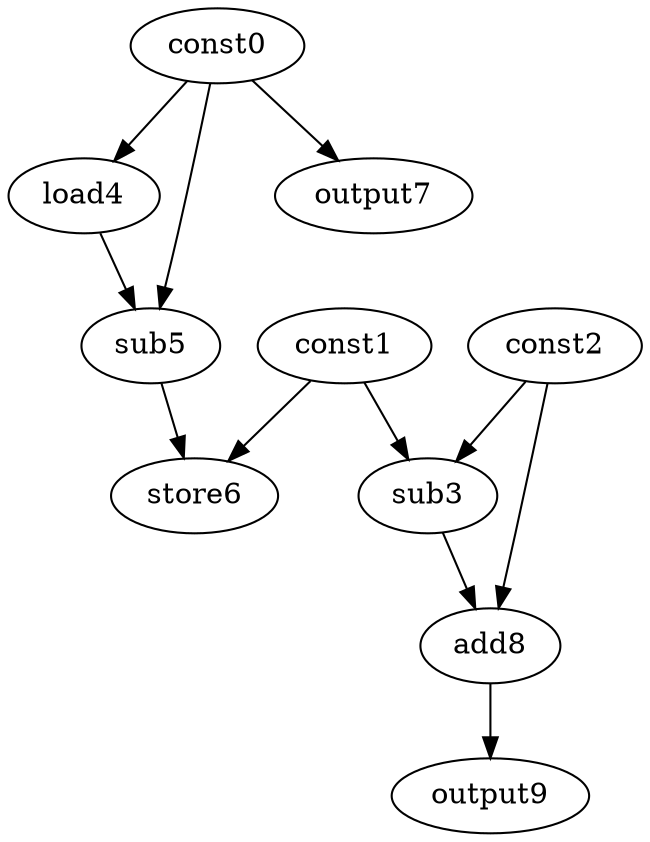 digraph G { 
const0[opcode=const]; 
const1[opcode=const]; 
const2[opcode=const]; 
sub3[opcode=sub]; 
load4[opcode=load]; 
sub5[opcode=sub]; 
store6[opcode=store]; 
output7[opcode=output]; 
add8[opcode=add]; 
output9[opcode=output]; 
const1->sub3[operand=0];
const2->sub3[operand=1];
const0->load4[operand=0];
const0->output7[operand=0];
const0->sub5[operand=0];
load4->sub5[operand=1];
const2->add8[operand=0];
sub3->add8[operand=1];
const1->store6[operand=0];
sub5->store6[operand=1];
add8->output9[operand=0];
}
